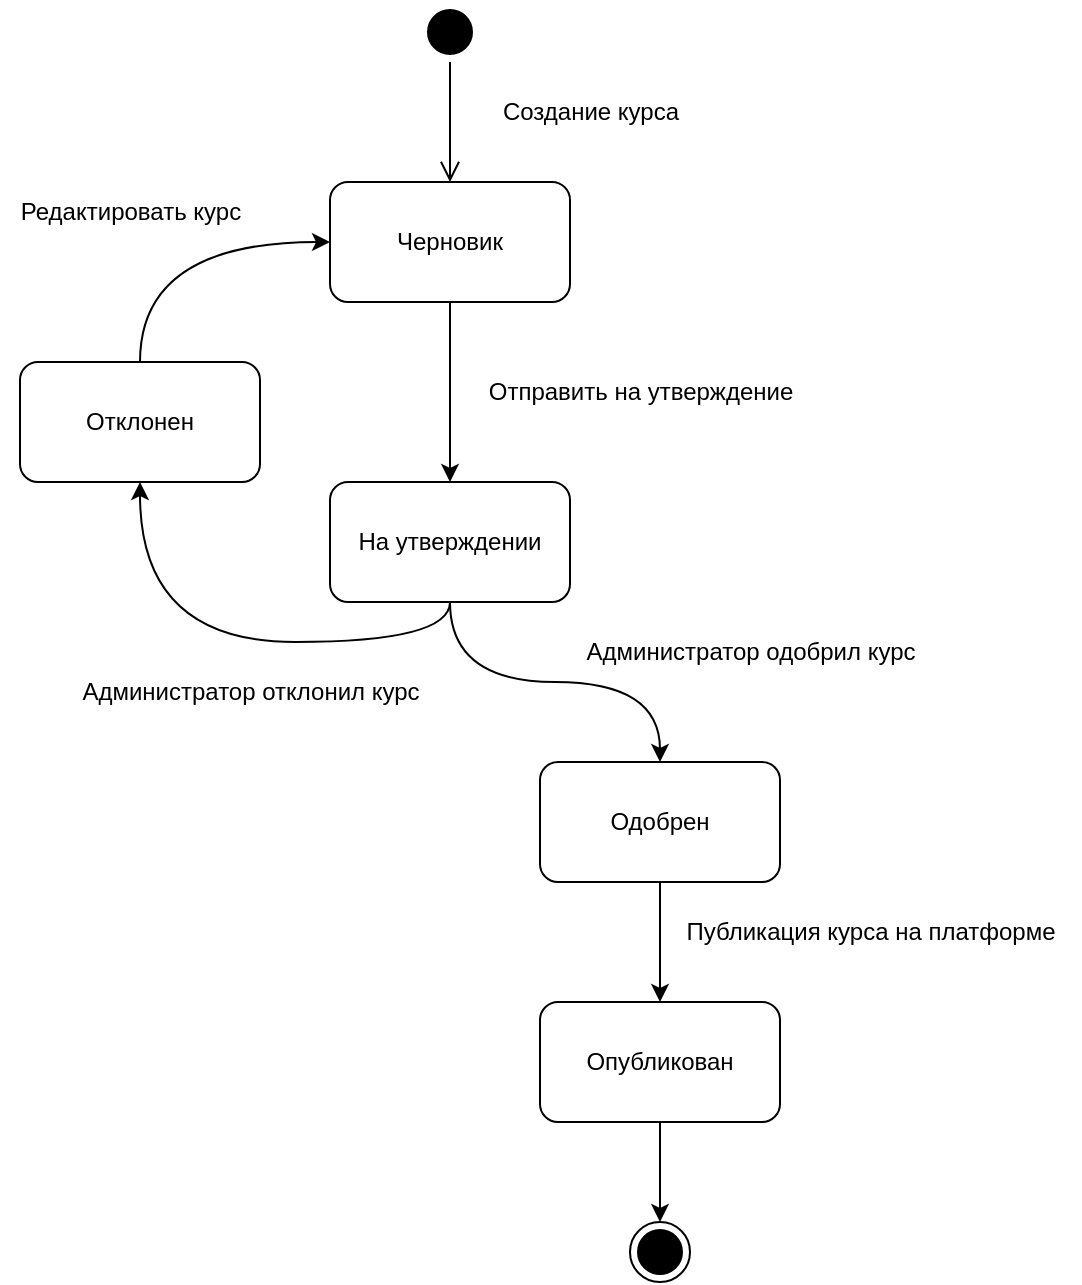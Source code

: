 <mxfile version="24.8.3">
  <diagram name="Page-1" id="g7YIbez59IXDdKfww73Z">
    <mxGraphModel dx="2379" dy="894" grid="1" gridSize="10" guides="1" tooltips="1" connect="1" arrows="1" fold="1" page="1" pageScale="1" pageWidth="827" pageHeight="1169" math="0" shadow="0">
      <root>
        <mxCell id="0" />
        <mxCell id="1" parent="0" />
        <mxCell id="bTUg4Wsz-j2t45PoIhnY-1" value="" style="ellipse;html=1;shape=startState;fillColor=#000000;strokeColor=#000000;" parent="1" vertex="1">
          <mxGeometry x="180" y="40" width="30" height="30" as="geometry" />
        </mxCell>
        <mxCell id="bTUg4Wsz-j2t45PoIhnY-2" value="" style="edgeStyle=orthogonalEdgeStyle;html=1;verticalAlign=bottom;endArrow=open;endSize=8;strokeColor=#000000;rounded=0;" parent="1" source="bTUg4Wsz-j2t45PoIhnY-1" edge="1">
          <mxGeometry relative="1" as="geometry">
            <mxPoint x="195" y="130" as="targetPoint" />
          </mxGeometry>
        </mxCell>
        <mxCell id="bTUg4Wsz-j2t45PoIhnY-3" value="Создание курса" style="text;html=1;align=center;verticalAlign=middle;resizable=0;points=[];autosize=1;strokeColor=none;fillColor=none;" parent="1" vertex="1">
          <mxGeometry x="210" y="80" width="110" height="30" as="geometry" />
        </mxCell>
        <mxCell id="bTUg4Wsz-j2t45PoIhnY-9" style="edgeStyle=orthogonalEdgeStyle;rounded=0;orthogonalLoop=1;jettySize=auto;html=1;exitX=0.5;exitY=1;exitDx=0;exitDy=0;entryX=0.5;entryY=0;entryDx=0;entryDy=0;" parent="1" source="bTUg4Wsz-j2t45PoIhnY-4" target="bTUg4Wsz-j2t45PoIhnY-5" edge="1">
          <mxGeometry relative="1" as="geometry" />
        </mxCell>
        <mxCell id="bTUg4Wsz-j2t45PoIhnY-4" value="Черновик" style="rounded=1;whiteSpace=wrap;html=1;" parent="1" vertex="1">
          <mxGeometry x="135" y="130" width="120" height="60" as="geometry" />
        </mxCell>
        <mxCell id="bTUg4Wsz-j2t45PoIhnY-10" style="edgeStyle=orthogonalEdgeStyle;rounded=0;orthogonalLoop=1;jettySize=auto;html=1;exitX=0.5;exitY=1;exitDx=0;exitDy=0;curved=1;" parent="1" source="bTUg4Wsz-j2t45PoIhnY-5" target="bTUg4Wsz-j2t45PoIhnY-6" edge="1">
          <mxGeometry relative="1" as="geometry" />
        </mxCell>
        <mxCell id="bTUg4Wsz-j2t45PoIhnY-11" style="edgeStyle=orthogonalEdgeStyle;rounded=0;orthogonalLoop=1;jettySize=auto;html=1;exitX=0.5;exitY=1;exitDx=0;exitDy=0;entryX=0.5;entryY=1;entryDx=0;entryDy=0;curved=1;" parent="1" source="bTUg4Wsz-j2t45PoIhnY-5" target="bTUg4Wsz-j2t45PoIhnY-8" edge="1">
          <mxGeometry relative="1" as="geometry" />
        </mxCell>
        <mxCell id="bTUg4Wsz-j2t45PoIhnY-5" value="На утверждении" style="rounded=1;whiteSpace=wrap;html=1;" parent="1" vertex="1">
          <mxGeometry x="135" y="280" width="120" height="60" as="geometry" />
        </mxCell>
        <mxCell id="bTUg4Wsz-j2t45PoIhnY-13" value="" style="edgeStyle=orthogonalEdgeStyle;rounded=0;orthogonalLoop=1;jettySize=auto;html=1;" parent="1" source="bTUg4Wsz-j2t45PoIhnY-6" target="bTUg4Wsz-j2t45PoIhnY-7" edge="1">
          <mxGeometry relative="1" as="geometry" />
        </mxCell>
        <mxCell id="bTUg4Wsz-j2t45PoIhnY-6" value="Одобрен" style="rounded=1;whiteSpace=wrap;html=1;" parent="1" vertex="1">
          <mxGeometry x="240" y="420" width="120" height="60" as="geometry" />
        </mxCell>
        <mxCell id="bTUg4Wsz-j2t45PoIhnY-19" style="edgeStyle=orthogonalEdgeStyle;rounded=0;orthogonalLoop=1;jettySize=auto;html=1;exitX=0.5;exitY=1;exitDx=0;exitDy=0;curved=1;" parent="1" source="bTUg4Wsz-j2t45PoIhnY-7" target="bTUg4Wsz-j2t45PoIhnY-18" edge="1">
          <mxGeometry relative="1" as="geometry" />
        </mxCell>
        <mxCell id="bTUg4Wsz-j2t45PoIhnY-7" value="Опубликован" style="rounded=1;whiteSpace=wrap;html=1;" parent="1" vertex="1">
          <mxGeometry x="240" y="540" width="120" height="60" as="geometry" />
        </mxCell>
        <mxCell id="6tz1QKLCQLlvz8mOKMeC-1" style="edgeStyle=orthogonalEdgeStyle;rounded=0;orthogonalLoop=1;jettySize=auto;html=1;exitX=0.5;exitY=0;exitDx=0;exitDy=0;entryX=0;entryY=0.5;entryDx=0;entryDy=0;curved=1;" edge="1" parent="1" source="bTUg4Wsz-j2t45PoIhnY-8" target="bTUg4Wsz-j2t45PoIhnY-4">
          <mxGeometry relative="1" as="geometry" />
        </mxCell>
        <mxCell id="bTUg4Wsz-j2t45PoIhnY-8" value="Отклонен" style="rounded=1;whiteSpace=wrap;html=1;" parent="1" vertex="1">
          <mxGeometry x="-20" y="220" width="120" height="60" as="geometry" />
        </mxCell>
        <mxCell id="bTUg4Wsz-j2t45PoIhnY-14" value="Отправить на утверждение" style="text;html=1;align=center;verticalAlign=middle;resizable=0;points=[];autosize=1;strokeColor=none;fillColor=none;" parent="1" vertex="1">
          <mxGeometry x="200" y="220" width="180" height="30" as="geometry" />
        </mxCell>
        <mxCell id="bTUg4Wsz-j2t45PoIhnY-15" value="Администратор одобрил курс" style="text;html=1;align=center;verticalAlign=middle;resizable=0;points=[];autosize=1;strokeColor=none;fillColor=none;" parent="1" vertex="1">
          <mxGeometry x="250" y="350" width="190" height="30" as="geometry" />
        </mxCell>
        <mxCell id="bTUg4Wsz-j2t45PoIhnY-16" value="Администратор отклонил курс" style="text;html=1;align=center;verticalAlign=middle;resizable=0;points=[];autosize=1;strokeColor=none;fillColor=none;" parent="1" vertex="1">
          <mxGeometry y="370" width="190" height="30" as="geometry" />
        </mxCell>
        <mxCell id="bTUg4Wsz-j2t45PoIhnY-17" value="Публикация курса на платформе" style="text;html=1;align=center;verticalAlign=middle;resizable=0;points=[];autosize=1;strokeColor=none;fillColor=none;" parent="1" vertex="1">
          <mxGeometry x="300" y="490" width="210" height="30" as="geometry" />
        </mxCell>
        <mxCell id="bTUg4Wsz-j2t45PoIhnY-18" value="" style="ellipse;html=1;shape=endState;fillColor=#000000;strokeColor=#000000;" parent="1" vertex="1">
          <mxGeometry x="285" y="650" width="30" height="30" as="geometry" />
        </mxCell>
        <mxCell id="6tz1QKLCQLlvz8mOKMeC-2" value="Редактировать курс" style="text;html=1;align=center;verticalAlign=middle;resizable=0;points=[];autosize=1;strokeColor=none;fillColor=none;" vertex="1" parent="1">
          <mxGeometry x="-30" y="130" width="130" height="30" as="geometry" />
        </mxCell>
      </root>
    </mxGraphModel>
  </diagram>
</mxfile>
